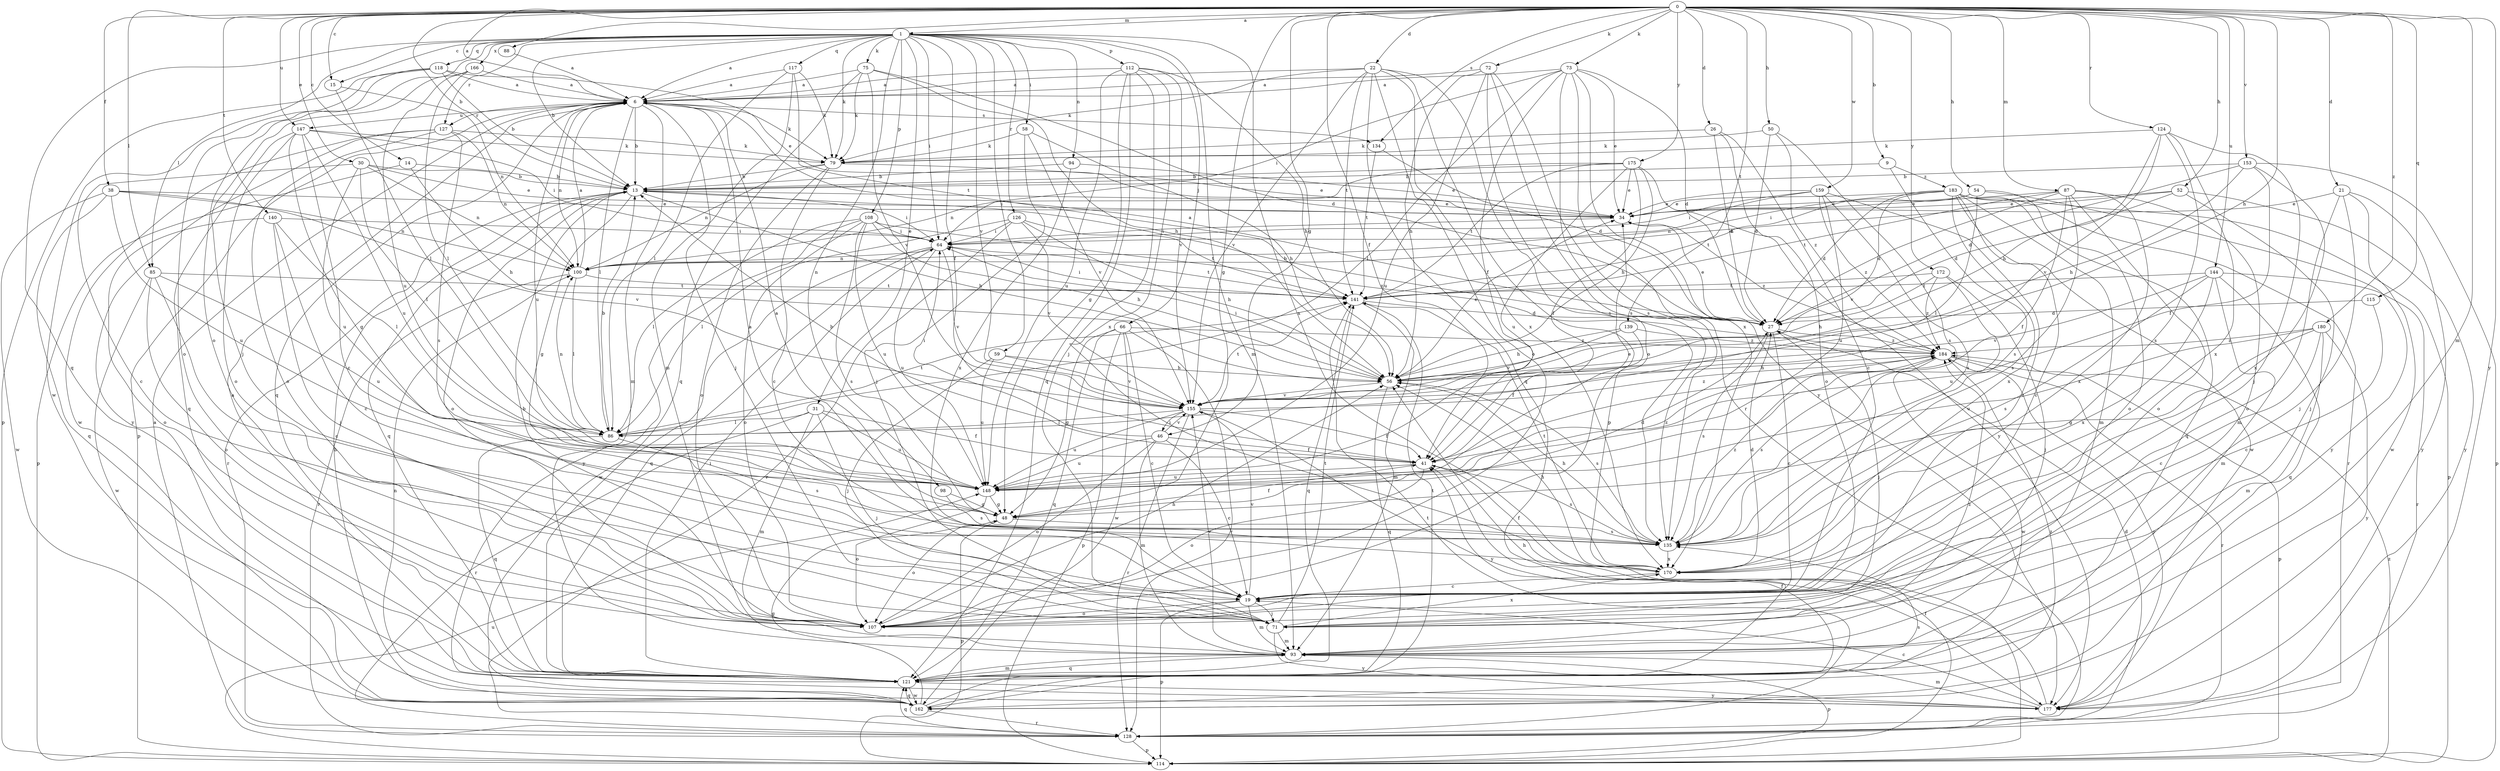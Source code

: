 strict digraph  {
0;
1;
6;
9;
13;
14;
15;
19;
21;
22;
26;
27;
30;
31;
34;
38;
41;
46;
48;
50;
52;
54;
56;
58;
59;
64;
66;
71;
72;
73;
75;
79;
85;
86;
87;
88;
93;
94;
98;
100;
107;
108;
112;
114;
115;
117;
118;
121;
124;
126;
127;
128;
134;
135;
139;
140;
141;
144;
147;
148;
153;
155;
159;
162;
166;
170;
172;
175;
177;
180;
183;
184;
0 -> 1  [label=a];
0 -> 6  [label=a];
0 -> 9  [label=b];
0 -> 13  [label=b];
0 -> 14  [label=c];
0 -> 15  [label=c];
0 -> 21  [label=d];
0 -> 22  [label=d];
0 -> 26  [label=d];
0 -> 30  [label=e];
0 -> 38  [label=f];
0 -> 41  [label=f];
0 -> 46  [label=g];
0 -> 48  [label=g];
0 -> 50  [label=h];
0 -> 52  [label=h];
0 -> 54  [label=h];
0 -> 56  [label=h];
0 -> 72  [label=k];
0 -> 73  [label=k];
0 -> 85  [label=l];
0 -> 87  [label=m];
0 -> 88  [label=m];
0 -> 93  [label=m];
0 -> 115  [label=q];
0 -> 124  [label=r];
0 -> 134  [label=s];
0 -> 139  [label=t];
0 -> 140  [label=t];
0 -> 144  [label=u];
0 -> 147  [label=u];
0 -> 153  [label=v];
0 -> 159  [label=w];
0 -> 172  [label=y];
0 -> 175  [label=y];
0 -> 177  [label=y];
0 -> 180  [label=z];
1 -> 6  [label=a];
1 -> 13  [label=b];
1 -> 15  [label=c];
1 -> 31  [label=e];
1 -> 41  [label=f];
1 -> 58  [label=i];
1 -> 59  [label=i];
1 -> 64  [label=i];
1 -> 66  [label=j];
1 -> 75  [label=k];
1 -> 79  [label=k];
1 -> 85  [label=l];
1 -> 93  [label=m];
1 -> 94  [label=n];
1 -> 98  [label=n];
1 -> 107  [label=o];
1 -> 108  [label=p];
1 -> 112  [label=p];
1 -> 117  [label=q];
1 -> 118  [label=q];
1 -> 121  [label=q];
1 -> 126  [label=r];
1 -> 127  [label=r];
1 -> 155  [label=v];
1 -> 166  [label=x];
1 -> 170  [label=x];
6 -> 13  [label=b];
6 -> 71  [label=j];
6 -> 79  [label=k];
6 -> 86  [label=l];
6 -> 93  [label=m];
6 -> 100  [label=n];
6 -> 114  [label=p];
6 -> 121  [label=q];
6 -> 127  [label=r];
6 -> 134  [label=s];
6 -> 147  [label=u];
6 -> 148  [label=u];
9 -> 13  [label=b];
9 -> 135  [label=s];
9 -> 183  [label=z];
13 -> 34  [label=e];
13 -> 48  [label=g];
13 -> 56  [label=h];
13 -> 64  [label=i];
13 -> 107  [label=o];
13 -> 121  [label=q];
13 -> 128  [label=r];
14 -> 13  [label=b];
14 -> 56  [label=h];
14 -> 114  [label=p];
15 -> 86  [label=l];
15 -> 100  [label=n];
19 -> 71  [label=j];
19 -> 93  [label=m];
19 -> 107  [label=o];
19 -> 114  [label=p];
19 -> 155  [label=v];
21 -> 34  [label=e];
21 -> 71  [label=j];
21 -> 107  [label=o];
21 -> 162  [label=w];
21 -> 177  [label=y];
22 -> 6  [label=a];
22 -> 79  [label=k];
22 -> 107  [label=o];
22 -> 114  [label=p];
22 -> 121  [label=q];
22 -> 135  [label=s];
22 -> 141  [label=t];
22 -> 155  [label=v];
22 -> 170  [label=x];
26 -> 19  [label=c];
26 -> 27  [label=d];
26 -> 79  [label=k];
26 -> 107  [label=o];
27 -> 6  [label=a];
27 -> 13  [label=b];
27 -> 19  [label=c];
27 -> 34  [label=e];
27 -> 71  [label=j];
27 -> 135  [label=s];
27 -> 184  [label=z];
30 -> 13  [label=b];
30 -> 19  [label=c];
30 -> 34  [label=e];
30 -> 86  [label=l];
30 -> 100  [label=n];
30 -> 148  [label=u];
31 -> 41  [label=f];
31 -> 71  [label=j];
31 -> 86  [label=l];
31 -> 93  [label=m];
31 -> 128  [label=r];
31 -> 148  [label=u];
34 -> 64  [label=i];
34 -> 184  [label=z];
38 -> 34  [label=e];
38 -> 100  [label=n];
38 -> 121  [label=q];
38 -> 148  [label=u];
38 -> 155  [label=v];
38 -> 162  [label=w];
41 -> 13  [label=b];
41 -> 107  [label=o];
41 -> 135  [label=s];
41 -> 148  [label=u];
46 -> 19  [label=c];
46 -> 41  [label=f];
46 -> 64  [label=i];
46 -> 93  [label=m];
46 -> 107  [label=o];
46 -> 148  [label=u];
46 -> 155  [label=v];
48 -> 6  [label=a];
48 -> 27  [label=d];
48 -> 41  [label=f];
48 -> 107  [label=o];
48 -> 114  [label=p];
48 -> 135  [label=s];
50 -> 27  [label=d];
50 -> 79  [label=k];
50 -> 135  [label=s];
50 -> 184  [label=z];
52 -> 27  [label=d];
52 -> 34  [label=e];
52 -> 71  [label=j];
52 -> 100  [label=n];
52 -> 177  [label=y];
54 -> 34  [label=e];
54 -> 86  [label=l];
54 -> 107  [label=o];
54 -> 141  [label=t];
54 -> 177  [label=y];
56 -> 34  [label=e];
56 -> 64  [label=i];
56 -> 121  [label=q];
56 -> 135  [label=s];
56 -> 155  [label=v];
58 -> 56  [label=h];
58 -> 71  [label=j];
58 -> 79  [label=k];
58 -> 155  [label=v];
59 -> 56  [label=h];
59 -> 71  [label=j];
59 -> 148  [label=u];
59 -> 155  [label=v];
64 -> 100  [label=n];
64 -> 121  [label=q];
64 -> 141  [label=t];
64 -> 148  [label=u];
64 -> 155  [label=v];
64 -> 162  [label=w];
66 -> 19  [label=c];
66 -> 48  [label=g];
66 -> 114  [label=p];
66 -> 121  [label=q];
66 -> 128  [label=r];
66 -> 162  [label=w];
66 -> 184  [label=z];
71 -> 93  [label=m];
71 -> 141  [label=t];
71 -> 170  [label=x];
71 -> 177  [label=y];
72 -> 6  [label=a];
72 -> 56  [label=h];
72 -> 107  [label=o];
72 -> 128  [label=r];
72 -> 135  [label=s];
72 -> 148  [label=u];
73 -> 6  [label=a];
73 -> 27  [label=d];
73 -> 34  [label=e];
73 -> 41  [label=f];
73 -> 64  [label=i];
73 -> 86  [label=l];
73 -> 135  [label=s];
73 -> 170  [label=x];
73 -> 177  [label=y];
75 -> 6  [label=a];
75 -> 27  [label=d];
75 -> 56  [label=h];
75 -> 79  [label=k];
75 -> 121  [label=q];
75 -> 155  [label=v];
79 -> 13  [label=b];
79 -> 19  [label=c];
79 -> 34  [label=e];
79 -> 100  [label=n];
79 -> 107  [label=o];
85 -> 19  [label=c];
85 -> 107  [label=o];
85 -> 141  [label=t];
85 -> 148  [label=u];
85 -> 162  [label=w];
86 -> 13  [label=b];
86 -> 100  [label=n];
86 -> 121  [label=q];
86 -> 135  [label=s];
86 -> 141  [label=t];
87 -> 27  [label=d];
87 -> 34  [label=e];
87 -> 41  [label=f];
87 -> 93  [label=m];
87 -> 107  [label=o];
87 -> 135  [label=s];
87 -> 141  [label=t];
87 -> 170  [label=x];
88 -> 6  [label=a];
93 -> 114  [label=p];
93 -> 121  [label=q];
93 -> 155  [label=v];
93 -> 184  [label=z];
94 -> 13  [label=b];
94 -> 34  [label=e];
94 -> 170  [label=x];
98 -> 48  [label=g];
98 -> 135  [label=s];
100 -> 6  [label=a];
100 -> 86  [label=l];
100 -> 128  [label=r];
100 -> 141  [label=t];
107 -> 13  [label=b];
107 -> 56  [label=h];
108 -> 56  [label=h];
108 -> 64  [label=i];
108 -> 86  [label=l];
108 -> 107  [label=o];
108 -> 135  [label=s];
108 -> 148  [label=u];
108 -> 177  [label=y];
108 -> 184  [label=z];
112 -> 6  [label=a];
112 -> 48  [label=g];
112 -> 56  [label=h];
112 -> 71  [label=j];
112 -> 121  [label=q];
112 -> 148  [label=u];
112 -> 155  [label=v];
112 -> 170  [label=x];
114 -> 41  [label=f];
114 -> 148  [label=u];
114 -> 184  [label=z];
115 -> 19  [label=c];
115 -> 27  [label=d];
117 -> 6  [label=a];
117 -> 79  [label=k];
117 -> 86  [label=l];
117 -> 93  [label=m];
117 -> 141  [label=t];
118 -> 6  [label=a];
118 -> 13  [label=b];
118 -> 34  [label=e];
118 -> 107  [label=o];
118 -> 114  [label=p];
118 -> 162  [label=w];
121 -> 6  [label=a];
121 -> 64  [label=i];
121 -> 93  [label=m];
121 -> 141  [label=t];
121 -> 162  [label=w];
121 -> 177  [label=y];
124 -> 56  [label=h];
124 -> 71  [label=j];
124 -> 79  [label=k];
124 -> 135  [label=s];
124 -> 155  [label=v];
124 -> 170  [label=x];
126 -> 56  [label=h];
126 -> 64  [label=i];
126 -> 86  [label=l];
126 -> 128  [label=r];
126 -> 141  [label=t];
126 -> 155  [label=v];
127 -> 79  [label=k];
127 -> 100  [label=n];
127 -> 107  [label=o];
127 -> 135  [label=s];
127 -> 162  [label=w];
127 -> 177  [label=y];
128 -> 6  [label=a];
128 -> 27  [label=d];
128 -> 114  [label=p];
128 -> 121  [label=q];
128 -> 141  [label=t];
134 -> 27  [label=d];
134 -> 141  [label=t];
135 -> 6  [label=a];
135 -> 56  [label=h];
135 -> 170  [label=x];
135 -> 184  [label=z];
139 -> 41  [label=f];
139 -> 56  [label=h];
139 -> 155  [label=v];
139 -> 184  [label=z];
140 -> 19  [label=c];
140 -> 64  [label=i];
140 -> 71  [label=j];
140 -> 86  [label=l];
140 -> 107  [label=o];
141 -> 27  [label=d];
141 -> 64  [label=i];
141 -> 93  [label=m];
141 -> 121  [label=q];
144 -> 93  [label=m];
144 -> 121  [label=q];
144 -> 128  [label=r];
144 -> 135  [label=s];
144 -> 141  [label=t];
144 -> 155  [label=v];
144 -> 170  [label=x];
147 -> 19  [label=c];
147 -> 48  [label=g];
147 -> 64  [label=i];
147 -> 79  [label=k];
147 -> 107  [label=o];
147 -> 121  [label=q];
147 -> 148  [label=u];
148 -> 34  [label=e];
148 -> 48  [label=g];
148 -> 107  [label=o];
148 -> 184  [label=z];
153 -> 13  [label=b];
153 -> 27  [label=d];
153 -> 41  [label=f];
153 -> 56  [label=h];
153 -> 114  [label=p];
153 -> 170  [label=x];
155 -> 41  [label=f];
155 -> 86  [label=l];
155 -> 128  [label=r];
155 -> 141  [label=t];
155 -> 148  [label=u];
155 -> 177  [label=y];
155 -> 184  [label=z];
155 -> 46  [label=i];
159 -> 19  [label=c];
159 -> 34  [label=e];
159 -> 64  [label=i];
159 -> 100  [label=n];
159 -> 135  [label=s];
159 -> 148  [label=u];
159 -> 184  [label=z];
162 -> 13  [label=b];
162 -> 41  [label=f];
162 -> 48  [label=g];
162 -> 100  [label=n];
162 -> 121  [label=q];
162 -> 128  [label=r];
162 -> 135  [label=s];
162 -> 184  [label=z];
166 -> 6  [label=a];
166 -> 71  [label=j];
166 -> 86  [label=l];
166 -> 148  [label=u];
170 -> 19  [label=c];
170 -> 27  [label=d];
170 -> 41  [label=f];
170 -> 56  [label=h];
170 -> 141  [label=t];
172 -> 56  [label=h];
172 -> 71  [label=j];
172 -> 141  [label=t];
172 -> 148  [label=u];
172 -> 184  [label=z];
175 -> 13  [label=b];
175 -> 34  [label=e];
175 -> 41  [label=f];
175 -> 56  [label=h];
175 -> 100  [label=n];
175 -> 141  [label=t];
175 -> 148  [label=u];
175 -> 177  [label=y];
177 -> 19  [label=c];
177 -> 56  [label=h];
177 -> 93  [label=m];
180 -> 19  [label=c];
180 -> 48  [label=g];
180 -> 93  [label=m];
180 -> 148  [label=u];
180 -> 177  [label=y];
180 -> 184  [label=z];
183 -> 19  [label=c];
183 -> 27  [label=d];
183 -> 34  [label=e];
183 -> 64  [label=i];
183 -> 93  [label=m];
183 -> 114  [label=p];
183 -> 121  [label=q];
183 -> 128  [label=r];
183 -> 155  [label=v];
183 -> 162  [label=w];
183 -> 170  [label=x];
184 -> 56  [label=h];
184 -> 114  [label=p];
184 -> 128  [label=r];
184 -> 135  [label=s];
184 -> 162  [label=w];
184 -> 177  [label=y];
}
